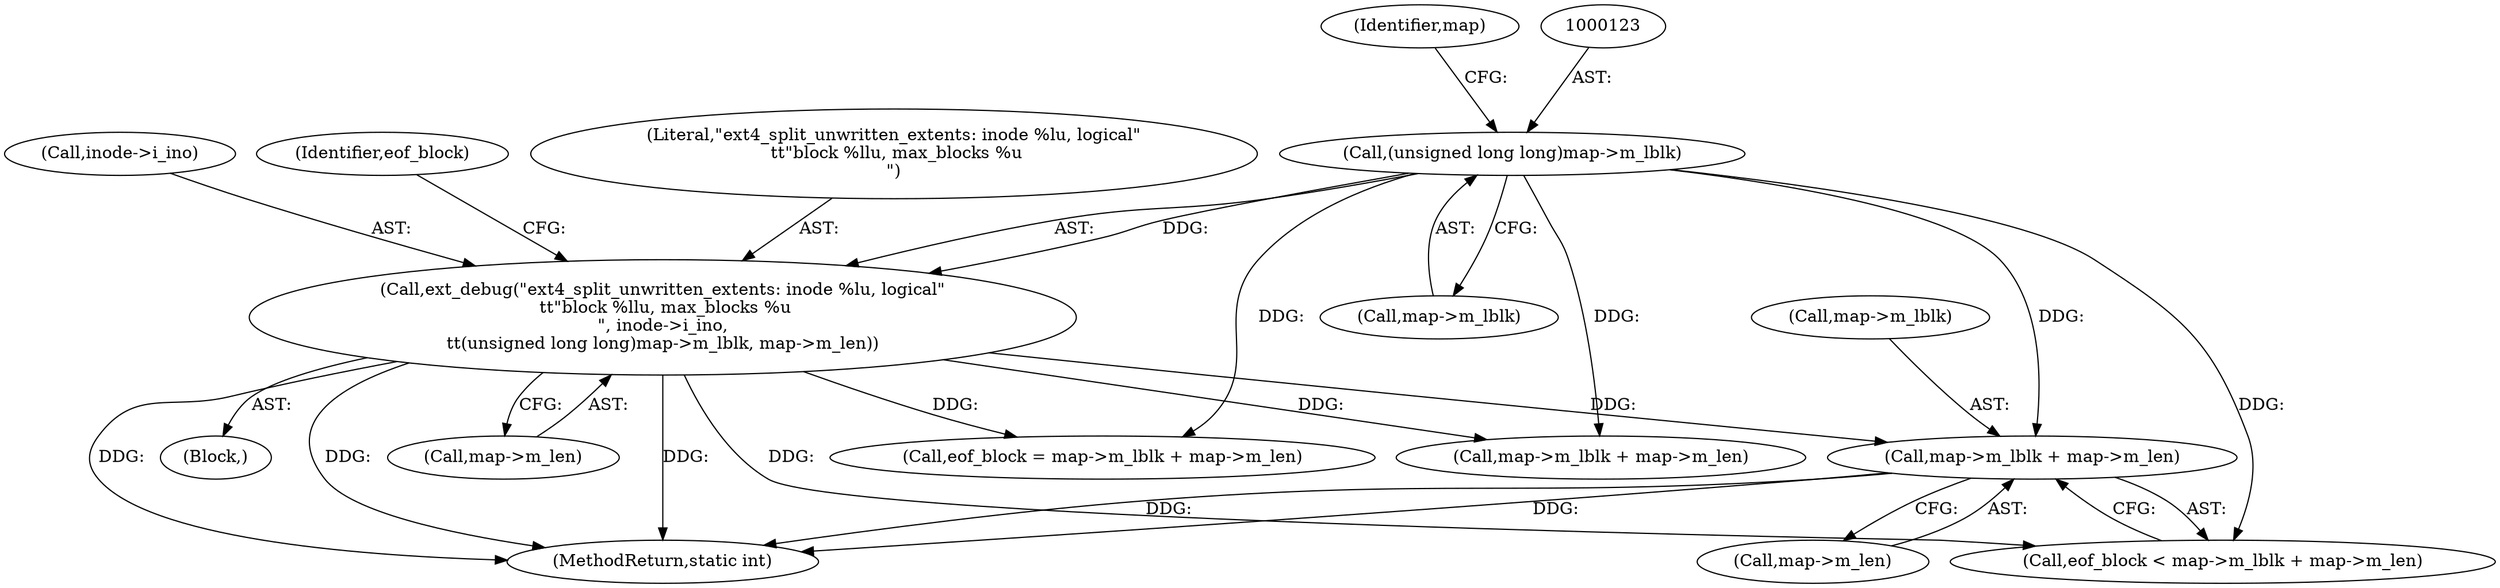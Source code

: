 digraph "0_linux_667eff35a1f56fa74ce98a0c7c29a40adc1ba4e3_0@pointer" {
"1000152" [label="(Call,map->m_lblk + map->m_len)"];
"1000122" [label="(Call,(unsigned long long)map->m_lblk)"];
"1000117" [label="(Call,ext_debug(\"ext4_split_unwritten_extents: inode %lu, logical\"\n \t\t\"block %llu, max_blocks %u\n\", inode->i_ino,\n\t\t(unsigned long long)map->m_lblk, map->m_len))"];
"1000152" [label="(Call,map->m_lblk + map->m_len)"];
"1000117" [label="(Call,ext_debug(\"ext4_split_unwritten_extents: inode %lu, logical\"\n \t\t\"block %llu, max_blocks %u\n\", inode->i_ino,\n\t\t(unsigned long long)map->m_lblk, map->m_len))"];
"1000128" [label="(Identifier,map)"];
"1000161" [label="(Call,map->m_lblk + map->m_len)"];
"1000122" [label="(Call,(unsigned long long)map->m_lblk)"];
"1000119" [label="(Call,inode->i_ino)"];
"1000156" [label="(Call,map->m_len)"];
"1000159" [label="(Call,eof_block = map->m_lblk + map->m_len)"];
"1000153" [label="(Call,map->m_lblk)"];
"1000213" [label="(MethodReturn,static int)"];
"1000107" [label="(Block,)"];
"1000131" [label="(Identifier,eof_block)"];
"1000118" [label="(Literal,\"ext4_split_unwritten_extents: inode %lu, logical\"\n \t\t\"block %llu, max_blocks %u\n\")"];
"1000127" [label="(Call,map->m_len)"];
"1000124" [label="(Call,map->m_lblk)"];
"1000150" [label="(Call,eof_block < map->m_lblk + map->m_len)"];
"1000152" -> "1000150"  [label="AST: "];
"1000152" -> "1000156"  [label="CFG: "];
"1000153" -> "1000152"  [label="AST: "];
"1000156" -> "1000152"  [label="AST: "];
"1000150" -> "1000152"  [label="CFG: "];
"1000152" -> "1000213"  [label="DDG: "];
"1000152" -> "1000213"  [label="DDG: "];
"1000122" -> "1000152"  [label="DDG: "];
"1000117" -> "1000152"  [label="DDG: "];
"1000122" -> "1000117"  [label="AST: "];
"1000122" -> "1000124"  [label="CFG: "];
"1000123" -> "1000122"  [label="AST: "];
"1000124" -> "1000122"  [label="AST: "];
"1000128" -> "1000122"  [label="CFG: "];
"1000122" -> "1000117"  [label="DDG: "];
"1000122" -> "1000150"  [label="DDG: "];
"1000122" -> "1000159"  [label="DDG: "];
"1000122" -> "1000161"  [label="DDG: "];
"1000117" -> "1000107"  [label="AST: "];
"1000117" -> "1000127"  [label="CFG: "];
"1000118" -> "1000117"  [label="AST: "];
"1000119" -> "1000117"  [label="AST: "];
"1000127" -> "1000117"  [label="AST: "];
"1000131" -> "1000117"  [label="CFG: "];
"1000117" -> "1000213"  [label="DDG: "];
"1000117" -> "1000213"  [label="DDG: "];
"1000117" -> "1000213"  [label="DDG: "];
"1000117" -> "1000150"  [label="DDG: "];
"1000117" -> "1000159"  [label="DDG: "];
"1000117" -> "1000161"  [label="DDG: "];
}
